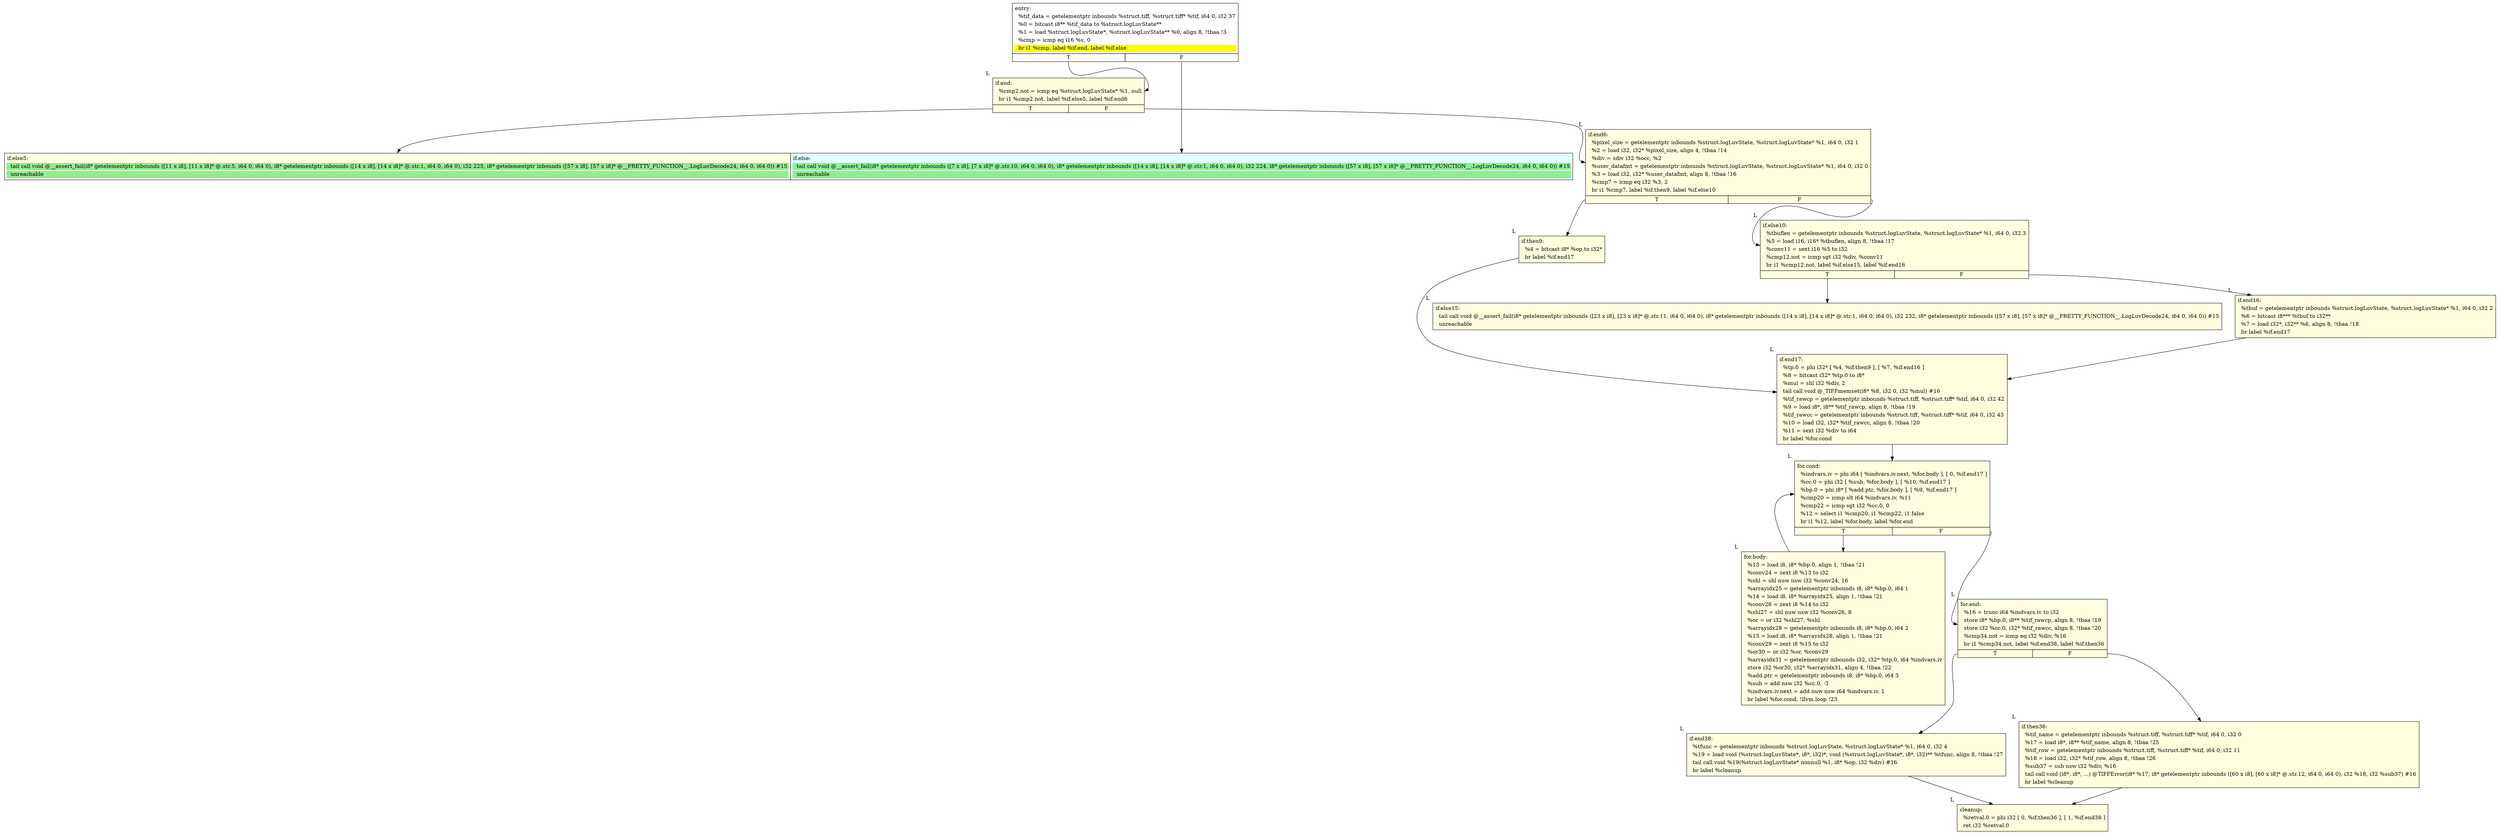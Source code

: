 digraph {
m_bb0 [shape = none, label  = <<table border="0" cellspacing="0">
<tr><td port="f1" border="1" colspan="2"><table bgcolor="LightYellow" border="0">
<tr><td align="left">if.else5:</td></tr>
<tr><td bgcolor="lightgreen" align="left">  tail call void @__assert_fail(i8* getelementptr inbounds ([11 x i8], [11 x i8]* @.str.5, i64 0, i64 0), i8* getelementptr inbounds ([14 x i8], [14 x i8]* @.str.1, i64 0, i64 0), i32 225, i8* getelementptr inbounds ([57 x i8], [57 x i8]* @__PRETTY_FUNCTION__.LogLuvDecode24, i64 0, i64 0)) #15</td></tr>
<tr><td bgcolor="lightgreen" align="left">  unreachable</td></tr>
</table>
</td>
<td port="f2" border="1" colspan="2"><table bgcolor="LightCyan" border="0">
<tr><td align="left">if.else:</td></tr>
<tr><td bgcolor="lightgreen" align="left">  tail call void @__assert_fail(i8* getelementptr inbounds ([7 x i8], [7 x i8]* @.str.10, i64 0, i64 0), i8* getelementptr inbounds ([14 x i8], [14 x i8]* @.str.1, i64 0, i64 0), i32 224, i8* getelementptr inbounds ([57 x i8], [57 x i8]* @__PRETTY_FUNCTION__.LogLuvDecode24, i64 0, i64 0)) #15</td></tr>
<tr><td bgcolor="lightgreen" align="left">  unreachable</td></tr>
</table>
</td></tr>
</table>> ]
f_bb0 [shape = none, label  = <<table  border="0" cellspacing="0">
<tr><td port="f" border="1" colspan="2"><table border="0">
<tr><td align="left">entry:</td></tr>
<tr><td align="left">  %tif_data = getelementptr inbounds %struct.tiff, %struct.tiff* %tif, i64 0, i32 37</td></tr>
<tr><td align="left">  %0 = bitcast i8** %tif_data to %struct.logLuvState**</td></tr>
<tr><td align="left">  %1 = load %struct.logLuvState*, %struct.logLuvState** %0, align 8, !tbaa !3</td></tr>
<tr><td align="left">  %cmp = icmp eq i16 %s, 0</td></tr>
<tr><td bgcolor="yellow" align="left">  br i1 %cmp, label %if.end, label %if.else</td></tr>
</table>
</td></tr>
<tr><td border="1" port="fT">T</td><td border="1" port="fF">F</td></tr>
</table>> ]
f_bb1 [shape = none,  xlabel="L", label  = <<table  bgcolor="LightYellow"  border="0" cellspacing="0">
<tr><td port="f" border="1" colspan="2"><table border="0">
<tr><td align="left">if.end:</td></tr>
<tr><td align="left">  %cmp2.not = icmp eq %struct.logLuvState* %1, null</td></tr>
<tr><td align="left">  br i1 %cmp2.not, label %if.else5, label %if.end6</td></tr>
</table>
</td></tr>
<tr><td border="1" port="fT">T</td><td border="1" port="fF">F</td></tr>
</table>> ]
f_bb2 [shape = none,  xlabel="L", label  = <<table  bgcolor="LightYellow"  border="0" cellspacing="0">
<tr><td port="f" border="1" colspan="2"><table border="0">
<tr><td align="left">if.end6:</td></tr>
<tr><td align="left">  %pixel_size = getelementptr inbounds %struct.logLuvState, %struct.logLuvState* %1, i64 0, i32 1</td></tr>
<tr><td align="left">  %2 = load i32, i32* %pixel_size, align 4, !tbaa !14</td></tr>
<tr><td align="left">  %div = sdiv i32 %occ, %2</td></tr>
<tr><td align="left">  %user_datafmt = getelementptr inbounds %struct.logLuvState, %struct.logLuvState* %1, i64 0, i32 0</td></tr>
<tr><td align="left">  %3 = load i32, i32* %user_datafmt, align 8, !tbaa !16</td></tr>
<tr><td align="left">  %cmp7 = icmp eq i32 %3, 2</td></tr>
<tr><td align="left">  br i1 %cmp7, label %if.then9, label %if.else10</td></tr>
</table>
</td></tr>
<tr><td border="1" port="fT">T</td><td border="1" port="fF">F</td></tr>
</table>> ]
f_bb3 [shape = none,  xlabel="L", label  = <<table  bgcolor="LightYellow"  border="0" cellspacing="0">
<tr><td port="f" border="1"><table border="0">
<tr><td align="left">if.then9:</td></tr>
<tr><td align="left">  %4 = bitcast i8* %op to i32*</td></tr>
<tr><td align="left">  br label %if.end17</td></tr>
</table>
</td></tr>
</table>> ]
f_bb4 [shape = none,  xlabel="L", label  = <<table  bgcolor="LightYellow"  border="0" cellspacing="0">
<tr><td port="f" border="1" colspan="2"><table border="0">
<tr><td align="left">if.else10:</td></tr>
<tr><td align="left">  %tbuflen = getelementptr inbounds %struct.logLuvState, %struct.logLuvState* %1, i64 0, i32 3</td></tr>
<tr><td align="left">  %5 = load i16, i16* %tbuflen, align 8, !tbaa !17</td></tr>
<tr><td align="left">  %conv11 = sext i16 %5 to i32</td></tr>
<tr><td align="left">  %cmp12.not = icmp sgt i32 %div, %conv11</td></tr>
<tr><td align="left">  br i1 %cmp12.not, label %if.else15, label %if.end16</td></tr>
</table>
</td></tr>
<tr><td border="1" port="fT">T</td><td border="1" port="fF">F</td></tr>
</table>> ]
f_bb5 [shape = none,  xlabel="L", label  = <<table  bgcolor="LightYellow"  border="0" cellspacing="0">
<tr><td port="f" border="1"><table border="0">
<tr><td align="left">if.else15:</td></tr>
<tr><td align="left">  tail call void @__assert_fail(i8* getelementptr inbounds ([23 x i8], [23 x i8]* @.str.11, i64 0, i64 0), i8* getelementptr inbounds ([14 x i8], [14 x i8]* @.str.1, i64 0, i64 0), i32 232, i8* getelementptr inbounds ([57 x i8], [57 x i8]* @__PRETTY_FUNCTION__.LogLuvDecode24, i64 0, i64 0)) #15</td></tr>
<tr><td align="left">  unreachable</td></tr>
</table>
</td></tr>
</table>> ]
f_bb6 [shape = none,  xlabel="L", label  = <<table  bgcolor="LightYellow"  border="0" cellspacing="0">
<tr><td port="f" border="1"><table border="0">
<tr><td align="left">if.end16:</td></tr>
<tr><td align="left">  %tbuf = getelementptr inbounds %struct.logLuvState, %struct.logLuvState* %1, i64 0, i32 2</td></tr>
<tr><td align="left">  %6 = bitcast i8*** %tbuf to i32**</td></tr>
<tr><td align="left">  %7 = load i32*, i32** %6, align 8, !tbaa !18</td></tr>
<tr><td align="left">  br label %if.end17</td></tr>
</table>
</td></tr>
</table>> ]
f_bb7 [shape = none,  xlabel="L", label  = <<table  bgcolor="LightYellow"  border="0" cellspacing="0">
<tr><td port="f" border="1"><table border="0">
<tr><td align="left">if.end17:</td></tr>
<tr><td align="left">  %tp.0 = phi i32* [ %4, %if.then9 ], [ %7, %if.end16 ]</td></tr>
<tr><td align="left">  %8 = bitcast i32* %tp.0 to i8*</td></tr>
<tr><td align="left">  %mul = shl i32 %div, 2</td></tr>
<tr><td align="left">  tail call void @_TIFFmemset(i8* %8, i32 0, i32 %mul) #16</td></tr>
<tr><td align="left">  %tif_rawcp = getelementptr inbounds %struct.tiff, %struct.tiff* %tif, i64 0, i32 42</td></tr>
<tr><td align="left">  %9 = load i8*, i8** %tif_rawcp, align 8, !tbaa !19</td></tr>
<tr><td align="left">  %tif_rawcc = getelementptr inbounds %struct.tiff, %struct.tiff* %tif, i64 0, i32 43</td></tr>
<tr><td align="left">  %10 = load i32, i32* %tif_rawcc, align 8, !tbaa !20</td></tr>
<tr><td align="left">  %11 = sext i32 %div to i64</td></tr>
<tr><td align="left">  br label %for.cond</td></tr>
</table>
</td></tr>
</table>> ]
f_bb8 [shape = none,  xlabel="L", label  = <<table  bgcolor="LightYellow"  border="0" cellspacing="0">
<tr><td port="f" border="1" colspan="2"><table border="0">
<tr><td align="left">for.cond:</td></tr>
<tr><td align="left">  %indvars.iv = phi i64 [ %indvars.iv.next, %for.body ], [ 0, %if.end17 ]</td></tr>
<tr><td align="left">  %cc.0 = phi i32 [ %sub, %for.body ], [ %10, %if.end17 ]</td></tr>
<tr><td align="left">  %bp.0 = phi i8* [ %add.ptr, %for.body ], [ %9, %if.end17 ]</td></tr>
<tr><td align="left">  %cmp20 = icmp slt i64 %indvars.iv, %11</td></tr>
<tr><td align="left">  %cmp22 = icmp sgt i32 %cc.0, 0</td></tr>
<tr><td align="left">  %12 = select i1 %cmp20, i1 %cmp22, i1 false</td></tr>
<tr><td align="left">  br i1 %12, label %for.body, label %for.end</td></tr>
</table>
</td></tr>
<tr><td border="1" port="fT">T</td><td border="1" port="fF">F</td></tr>
</table>> ]
f_bb9 [shape = none,  xlabel="L", label  = <<table  bgcolor="LightYellow"  border="0" cellspacing="0">
<tr><td port="f" border="1"><table border="0">
<tr><td align="left">for.body:</td></tr>
<tr><td align="left">  %13 = load i8, i8* %bp.0, align 1, !tbaa !21</td></tr>
<tr><td align="left">  %conv24 = zext i8 %13 to i32</td></tr>
<tr><td align="left">  %shl = shl nuw nsw i32 %conv24, 16</td></tr>
<tr><td align="left">  %arrayidx25 = getelementptr inbounds i8, i8* %bp.0, i64 1</td></tr>
<tr><td align="left">  %14 = load i8, i8* %arrayidx25, align 1, !tbaa !21</td></tr>
<tr><td align="left">  %conv26 = zext i8 %14 to i32</td></tr>
<tr><td align="left">  %shl27 = shl nuw nsw i32 %conv26, 8</td></tr>
<tr><td align="left">  %or = or i32 %shl27, %shl</td></tr>
<tr><td align="left">  %arrayidx28 = getelementptr inbounds i8, i8* %bp.0, i64 2</td></tr>
<tr><td align="left">  %15 = load i8, i8* %arrayidx28, align 1, !tbaa !21</td></tr>
<tr><td align="left">  %conv29 = zext i8 %15 to i32</td></tr>
<tr><td align="left">  %or30 = or i32 %or, %conv29</td></tr>
<tr><td align="left">  %arrayidx31 = getelementptr inbounds i32, i32* %tp.0, i64 %indvars.iv</td></tr>
<tr><td align="left">  store i32 %or30, i32* %arrayidx31, align 4, !tbaa !22</td></tr>
<tr><td align="left">  %add.ptr = getelementptr inbounds i8, i8* %bp.0, i64 3</td></tr>
<tr><td align="left">  %sub = add nsw i32 %cc.0, -3</td></tr>
<tr><td align="left">  %indvars.iv.next = add nuw nsw i64 %indvars.iv, 1</td></tr>
<tr><td align="left">  br label %for.cond, !llvm.loop !23</td></tr>
</table>
</td></tr>
</table>> ]
f_bb10 [shape = none,  xlabel="L", label  = <<table  bgcolor="LightYellow"  border="0" cellspacing="0">
<tr><td port="f" border="1" colspan="2"><table border="0">
<tr><td align="left">for.end:</td></tr>
<tr><td align="left">  %16 = trunc i64 %indvars.iv to i32</td></tr>
<tr><td align="left">  store i8* %bp.0, i8** %tif_rawcp, align 8, !tbaa !19</td></tr>
<tr><td align="left">  store i32 %cc.0, i32* %tif_rawcc, align 8, !tbaa !20</td></tr>
<tr><td align="left">  %cmp34.not = icmp eq i32 %div, %16</td></tr>
<tr><td align="left">  br i1 %cmp34.not, label %if.end38, label %if.then36</td></tr>
</table>
</td></tr>
<tr><td border="1" port="fT">T</td><td border="1" port="fF">F</td></tr>
</table>> ]
f_bb11 [shape = none,  xlabel="L", label  = <<table  bgcolor="LightYellow"  border="0" cellspacing="0">
<tr><td port="f" border="1"><table border="0">
<tr><td align="left">if.then36:</td></tr>
<tr><td align="left">  %tif_name = getelementptr inbounds %struct.tiff, %struct.tiff* %tif, i64 0, i32 0</td></tr>
<tr><td align="left">  %17 = load i8*, i8** %tif_name, align 8, !tbaa !25</td></tr>
<tr><td align="left">  %tif_row = getelementptr inbounds %struct.tiff, %struct.tiff* %tif, i64 0, i32 11</td></tr>
<tr><td align="left">  %18 = load i32, i32* %tif_row, align 8, !tbaa !26</td></tr>
<tr><td align="left">  %sub37 = sub nsw i32 %div, %16</td></tr>
<tr><td align="left">  tail call void (i8*, i8*, ...) @TIFFError(i8* %17, i8* getelementptr inbounds ([60 x i8], [60 x i8]* @.str.12, i64 0, i64 0), i32 %18, i32 %sub37) #16</td></tr>
<tr><td align="left">  br label %cleanup</td></tr>
</table>
</td></tr>
</table>> ]
f_bb12 [shape = none,  xlabel="L", label  = <<table  bgcolor="LightYellow"  border="0" cellspacing="0">
<tr><td port="f" border="1"><table border="0">
<tr><td align="left">if.end38:</td></tr>
<tr><td align="left">  %tfunc = getelementptr inbounds %struct.logLuvState, %struct.logLuvState* %1, i64 0, i32 4</td></tr>
<tr><td align="left">  %19 = load void (%struct.logLuvState*, i8*, i32)*, void (%struct.logLuvState*, i8*, i32)** %tfunc, align 8, !tbaa !27</td></tr>
<tr><td align="left">  tail call void %19(%struct.logLuvState* nonnull %1, i8* %op, i32 %div) #16</td></tr>
<tr><td align="left">  br label %cleanup</td></tr>
</table>
</td></tr>
</table>> ]
f_bb13 [shape = none,  xlabel="L", label  = <<table  bgcolor="LightYellow"  border="0" cellspacing="0">
<tr><td port="f" border="1"><table border="0">
<tr><td align="left">cleanup:</td></tr>
<tr><td align="left">  %retval.0 = phi i32 [ 0, %if.then36 ], [ 1, %if.end38 ]</td></tr>
<tr><td align="left">  ret i32 %retval.0</td></tr>
</table>
</td></tr>
</table>> ]
f_bb0:fT -> f_bb1:f
f_bb0:fF -> m_bb0:f2
f_bb1:fT -> m_bb0:f1
f_bb1:fF -> f_bb2:f
f_bb2:fT -> f_bb3:f
f_bb2:fF -> f_bb4:f
f_bb3:f -> f_bb7:f
f_bb4:fT -> f_bb5:f
f_bb4:fF -> f_bb6:f
f_bb6:f -> f_bb7:f
f_bb7:f -> f_bb8:f
f_bb8:fT -> f_bb9:f
f_bb8:fF -> f_bb10:f
f_bb9:f -> f_bb8:f
f_bb10:fT -> f_bb12:f
f_bb10:fF -> f_bb11:f
f_bb11:f -> f_bb13:f
f_bb12:f -> f_bb13:f
}

